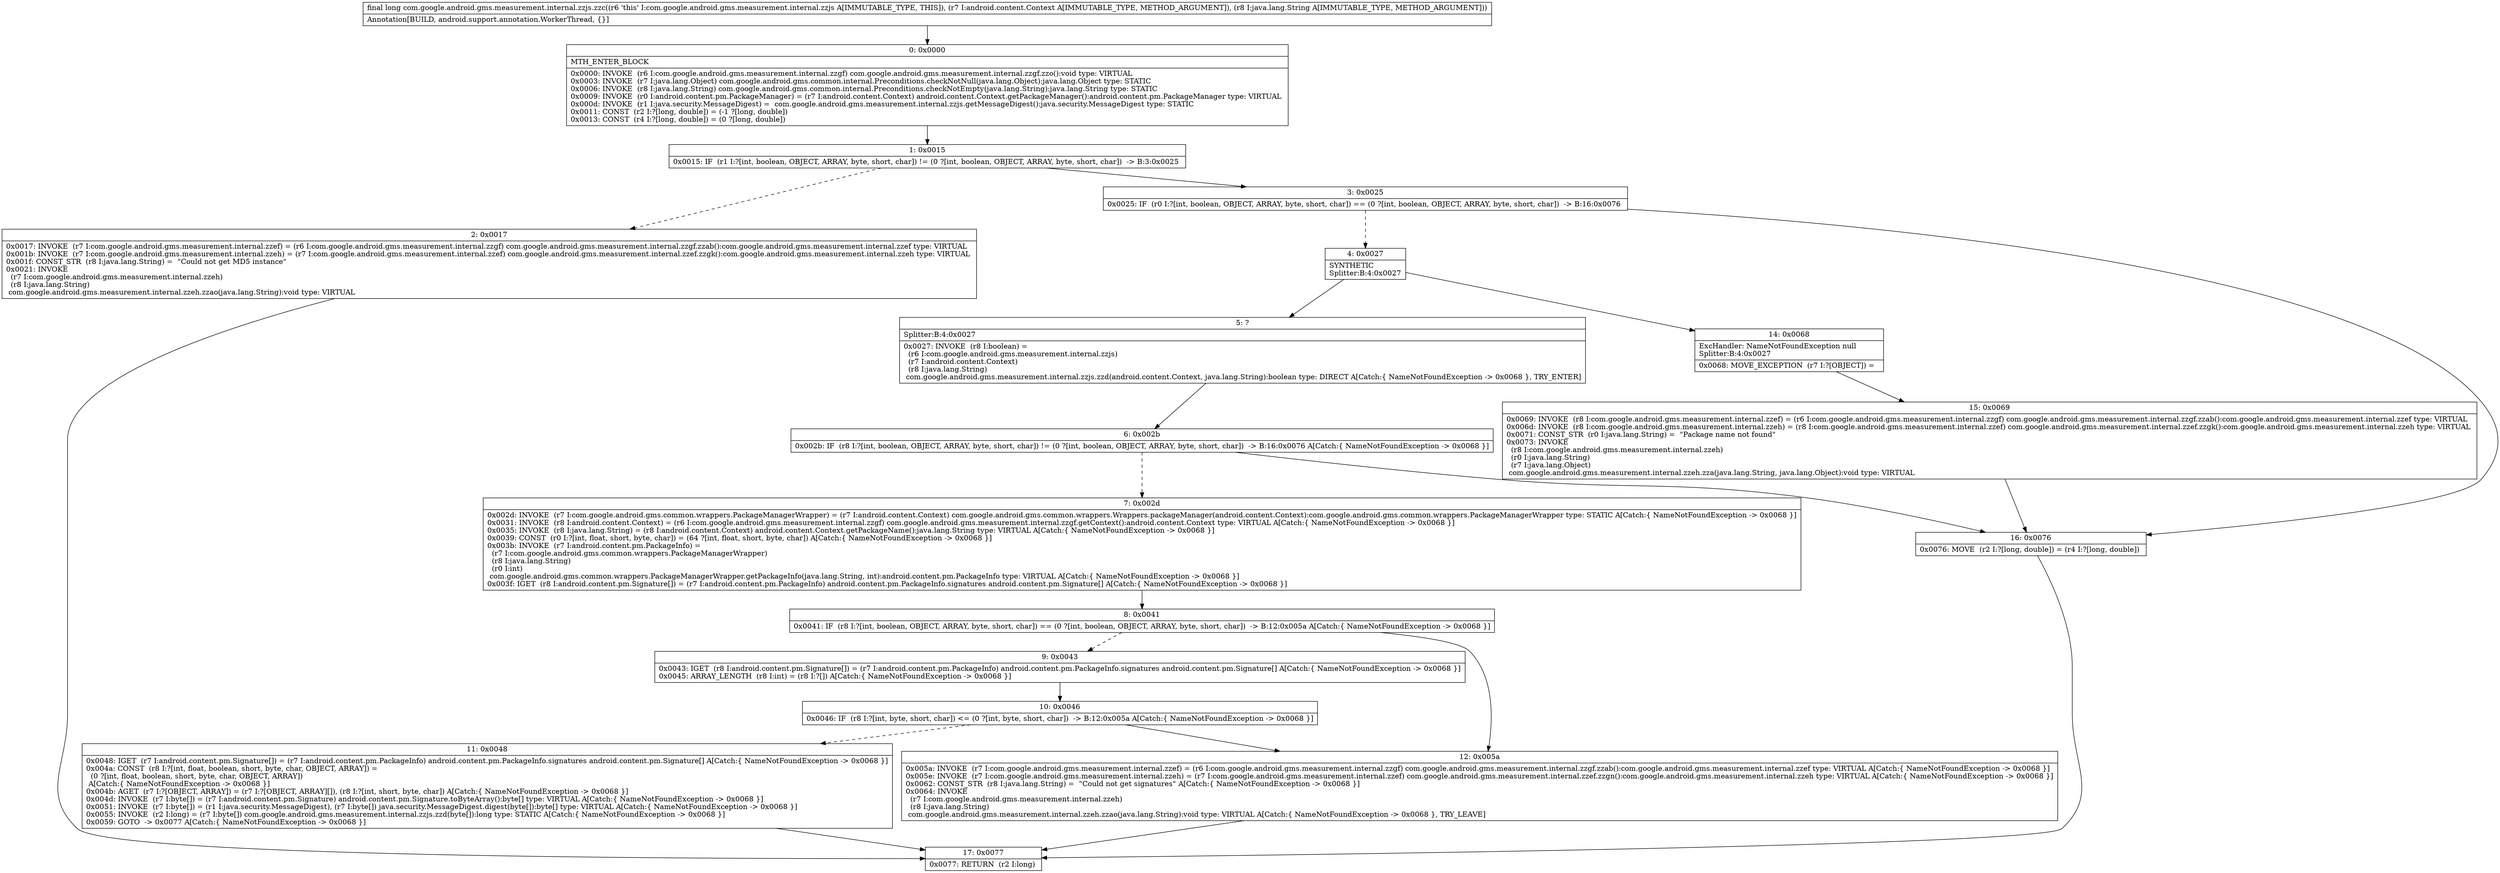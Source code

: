 digraph "CFG forcom.google.android.gms.measurement.internal.zzjs.zzc(Landroid\/content\/Context;Ljava\/lang\/String;)J" {
Node_0 [shape=record,label="{0\:\ 0x0000|MTH_ENTER_BLOCK\l|0x0000: INVOKE  (r6 I:com.google.android.gms.measurement.internal.zzgf) com.google.android.gms.measurement.internal.zzgf.zzo():void type: VIRTUAL \l0x0003: INVOKE  (r7 I:java.lang.Object) com.google.android.gms.common.internal.Preconditions.checkNotNull(java.lang.Object):java.lang.Object type: STATIC \l0x0006: INVOKE  (r8 I:java.lang.String) com.google.android.gms.common.internal.Preconditions.checkNotEmpty(java.lang.String):java.lang.String type: STATIC \l0x0009: INVOKE  (r0 I:android.content.pm.PackageManager) = (r7 I:android.content.Context) android.content.Context.getPackageManager():android.content.pm.PackageManager type: VIRTUAL \l0x000d: INVOKE  (r1 I:java.security.MessageDigest) =  com.google.android.gms.measurement.internal.zzjs.getMessageDigest():java.security.MessageDigest type: STATIC \l0x0011: CONST  (r2 I:?[long, double]) = (\-1 ?[long, double]) \l0x0013: CONST  (r4 I:?[long, double]) = (0 ?[long, double]) \l}"];
Node_1 [shape=record,label="{1\:\ 0x0015|0x0015: IF  (r1 I:?[int, boolean, OBJECT, ARRAY, byte, short, char]) != (0 ?[int, boolean, OBJECT, ARRAY, byte, short, char])  \-\> B:3:0x0025 \l}"];
Node_2 [shape=record,label="{2\:\ 0x0017|0x0017: INVOKE  (r7 I:com.google.android.gms.measurement.internal.zzef) = (r6 I:com.google.android.gms.measurement.internal.zzgf) com.google.android.gms.measurement.internal.zzgf.zzab():com.google.android.gms.measurement.internal.zzef type: VIRTUAL \l0x001b: INVOKE  (r7 I:com.google.android.gms.measurement.internal.zzeh) = (r7 I:com.google.android.gms.measurement.internal.zzef) com.google.android.gms.measurement.internal.zzef.zzgk():com.google.android.gms.measurement.internal.zzeh type: VIRTUAL \l0x001f: CONST_STR  (r8 I:java.lang.String) =  \"Could not get MD5 instance\" \l0x0021: INVOKE  \l  (r7 I:com.google.android.gms.measurement.internal.zzeh)\l  (r8 I:java.lang.String)\l com.google.android.gms.measurement.internal.zzeh.zzao(java.lang.String):void type: VIRTUAL \l}"];
Node_3 [shape=record,label="{3\:\ 0x0025|0x0025: IF  (r0 I:?[int, boolean, OBJECT, ARRAY, byte, short, char]) == (0 ?[int, boolean, OBJECT, ARRAY, byte, short, char])  \-\> B:16:0x0076 \l}"];
Node_4 [shape=record,label="{4\:\ 0x0027|SYNTHETIC\lSplitter:B:4:0x0027\l}"];
Node_5 [shape=record,label="{5\:\ ?|Splitter:B:4:0x0027\l|0x0027: INVOKE  (r8 I:boolean) = \l  (r6 I:com.google.android.gms.measurement.internal.zzjs)\l  (r7 I:android.content.Context)\l  (r8 I:java.lang.String)\l com.google.android.gms.measurement.internal.zzjs.zzd(android.content.Context, java.lang.String):boolean type: DIRECT A[Catch:\{ NameNotFoundException \-\> 0x0068 \}, TRY_ENTER]\l}"];
Node_6 [shape=record,label="{6\:\ 0x002b|0x002b: IF  (r8 I:?[int, boolean, OBJECT, ARRAY, byte, short, char]) != (0 ?[int, boolean, OBJECT, ARRAY, byte, short, char])  \-\> B:16:0x0076 A[Catch:\{ NameNotFoundException \-\> 0x0068 \}]\l}"];
Node_7 [shape=record,label="{7\:\ 0x002d|0x002d: INVOKE  (r7 I:com.google.android.gms.common.wrappers.PackageManagerWrapper) = (r7 I:android.content.Context) com.google.android.gms.common.wrappers.Wrappers.packageManager(android.content.Context):com.google.android.gms.common.wrappers.PackageManagerWrapper type: STATIC A[Catch:\{ NameNotFoundException \-\> 0x0068 \}]\l0x0031: INVOKE  (r8 I:android.content.Context) = (r6 I:com.google.android.gms.measurement.internal.zzgf) com.google.android.gms.measurement.internal.zzgf.getContext():android.content.Context type: VIRTUAL A[Catch:\{ NameNotFoundException \-\> 0x0068 \}]\l0x0035: INVOKE  (r8 I:java.lang.String) = (r8 I:android.content.Context) android.content.Context.getPackageName():java.lang.String type: VIRTUAL A[Catch:\{ NameNotFoundException \-\> 0x0068 \}]\l0x0039: CONST  (r0 I:?[int, float, short, byte, char]) = (64 ?[int, float, short, byte, char]) A[Catch:\{ NameNotFoundException \-\> 0x0068 \}]\l0x003b: INVOKE  (r7 I:android.content.pm.PackageInfo) = \l  (r7 I:com.google.android.gms.common.wrappers.PackageManagerWrapper)\l  (r8 I:java.lang.String)\l  (r0 I:int)\l com.google.android.gms.common.wrappers.PackageManagerWrapper.getPackageInfo(java.lang.String, int):android.content.pm.PackageInfo type: VIRTUAL A[Catch:\{ NameNotFoundException \-\> 0x0068 \}]\l0x003f: IGET  (r8 I:android.content.pm.Signature[]) = (r7 I:android.content.pm.PackageInfo) android.content.pm.PackageInfo.signatures android.content.pm.Signature[] A[Catch:\{ NameNotFoundException \-\> 0x0068 \}]\l}"];
Node_8 [shape=record,label="{8\:\ 0x0041|0x0041: IF  (r8 I:?[int, boolean, OBJECT, ARRAY, byte, short, char]) == (0 ?[int, boolean, OBJECT, ARRAY, byte, short, char])  \-\> B:12:0x005a A[Catch:\{ NameNotFoundException \-\> 0x0068 \}]\l}"];
Node_9 [shape=record,label="{9\:\ 0x0043|0x0043: IGET  (r8 I:android.content.pm.Signature[]) = (r7 I:android.content.pm.PackageInfo) android.content.pm.PackageInfo.signatures android.content.pm.Signature[] A[Catch:\{ NameNotFoundException \-\> 0x0068 \}]\l0x0045: ARRAY_LENGTH  (r8 I:int) = (r8 I:?[]) A[Catch:\{ NameNotFoundException \-\> 0x0068 \}]\l}"];
Node_10 [shape=record,label="{10\:\ 0x0046|0x0046: IF  (r8 I:?[int, byte, short, char]) \<= (0 ?[int, byte, short, char])  \-\> B:12:0x005a A[Catch:\{ NameNotFoundException \-\> 0x0068 \}]\l}"];
Node_11 [shape=record,label="{11\:\ 0x0048|0x0048: IGET  (r7 I:android.content.pm.Signature[]) = (r7 I:android.content.pm.PackageInfo) android.content.pm.PackageInfo.signatures android.content.pm.Signature[] A[Catch:\{ NameNotFoundException \-\> 0x0068 \}]\l0x004a: CONST  (r8 I:?[int, float, boolean, short, byte, char, OBJECT, ARRAY]) = \l  (0 ?[int, float, boolean, short, byte, char, OBJECT, ARRAY])\l A[Catch:\{ NameNotFoundException \-\> 0x0068 \}]\l0x004b: AGET  (r7 I:?[OBJECT, ARRAY]) = (r7 I:?[OBJECT, ARRAY][]), (r8 I:?[int, short, byte, char]) A[Catch:\{ NameNotFoundException \-\> 0x0068 \}]\l0x004d: INVOKE  (r7 I:byte[]) = (r7 I:android.content.pm.Signature) android.content.pm.Signature.toByteArray():byte[] type: VIRTUAL A[Catch:\{ NameNotFoundException \-\> 0x0068 \}]\l0x0051: INVOKE  (r7 I:byte[]) = (r1 I:java.security.MessageDigest), (r7 I:byte[]) java.security.MessageDigest.digest(byte[]):byte[] type: VIRTUAL A[Catch:\{ NameNotFoundException \-\> 0x0068 \}]\l0x0055: INVOKE  (r2 I:long) = (r7 I:byte[]) com.google.android.gms.measurement.internal.zzjs.zzd(byte[]):long type: STATIC A[Catch:\{ NameNotFoundException \-\> 0x0068 \}]\l0x0059: GOTO  \-\> 0x0077 A[Catch:\{ NameNotFoundException \-\> 0x0068 \}]\l}"];
Node_12 [shape=record,label="{12\:\ 0x005a|0x005a: INVOKE  (r7 I:com.google.android.gms.measurement.internal.zzef) = (r6 I:com.google.android.gms.measurement.internal.zzgf) com.google.android.gms.measurement.internal.zzgf.zzab():com.google.android.gms.measurement.internal.zzef type: VIRTUAL A[Catch:\{ NameNotFoundException \-\> 0x0068 \}]\l0x005e: INVOKE  (r7 I:com.google.android.gms.measurement.internal.zzeh) = (r7 I:com.google.android.gms.measurement.internal.zzef) com.google.android.gms.measurement.internal.zzef.zzgn():com.google.android.gms.measurement.internal.zzeh type: VIRTUAL A[Catch:\{ NameNotFoundException \-\> 0x0068 \}]\l0x0062: CONST_STR  (r8 I:java.lang.String) =  \"Could not get signatures\" A[Catch:\{ NameNotFoundException \-\> 0x0068 \}]\l0x0064: INVOKE  \l  (r7 I:com.google.android.gms.measurement.internal.zzeh)\l  (r8 I:java.lang.String)\l com.google.android.gms.measurement.internal.zzeh.zzao(java.lang.String):void type: VIRTUAL A[Catch:\{ NameNotFoundException \-\> 0x0068 \}, TRY_LEAVE]\l}"];
Node_14 [shape=record,label="{14\:\ 0x0068|ExcHandler: NameNotFoundException null\lSplitter:B:4:0x0027\l|0x0068: MOVE_EXCEPTION  (r7 I:?[OBJECT]) =  \l}"];
Node_15 [shape=record,label="{15\:\ 0x0069|0x0069: INVOKE  (r8 I:com.google.android.gms.measurement.internal.zzef) = (r6 I:com.google.android.gms.measurement.internal.zzgf) com.google.android.gms.measurement.internal.zzgf.zzab():com.google.android.gms.measurement.internal.zzef type: VIRTUAL \l0x006d: INVOKE  (r8 I:com.google.android.gms.measurement.internal.zzeh) = (r8 I:com.google.android.gms.measurement.internal.zzef) com.google.android.gms.measurement.internal.zzef.zzgk():com.google.android.gms.measurement.internal.zzeh type: VIRTUAL \l0x0071: CONST_STR  (r0 I:java.lang.String) =  \"Package name not found\" \l0x0073: INVOKE  \l  (r8 I:com.google.android.gms.measurement.internal.zzeh)\l  (r0 I:java.lang.String)\l  (r7 I:java.lang.Object)\l com.google.android.gms.measurement.internal.zzeh.zza(java.lang.String, java.lang.Object):void type: VIRTUAL \l}"];
Node_16 [shape=record,label="{16\:\ 0x0076|0x0076: MOVE  (r2 I:?[long, double]) = (r4 I:?[long, double]) \l}"];
Node_17 [shape=record,label="{17\:\ 0x0077|0x0077: RETURN  (r2 I:long) \l}"];
MethodNode[shape=record,label="{final long com.google.android.gms.measurement.internal.zzjs.zzc((r6 'this' I:com.google.android.gms.measurement.internal.zzjs A[IMMUTABLE_TYPE, THIS]), (r7 I:android.content.Context A[IMMUTABLE_TYPE, METHOD_ARGUMENT]), (r8 I:java.lang.String A[IMMUTABLE_TYPE, METHOD_ARGUMENT]))  | Annotation[BUILD, android.support.annotation.WorkerThread, \{\}]\l}"];
MethodNode -> Node_0;
Node_0 -> Node_1;
Node_1 -> Node_2[style=dashed];
Node_1 -> Node_3;
Node_2 -> Node_17;
Node_3 -> Node_4[style=dashed];
Node_3 -> Node_16;
Node_4 -> Node_5;
Node_4 -> Node_14;
Node_5 -> Node_6;
Node_6 -> Node_7[style=dashed];
Node_6 -> Node_16;
Node_7 -> Node_8;
Node_8 -> Node_9[style=dashed];
Node_8 -> Node_12;
Node_9 -> Node_10;
Node_10 -> Node_11[style=dashed];
Node_10 -> Node_12;
Node_11 -> Node_17;
Node_12 -> Node_17;
Node_14 -> Node_15;
Node_15 -> Node_16;
Node_16 -> Node_17;
}

